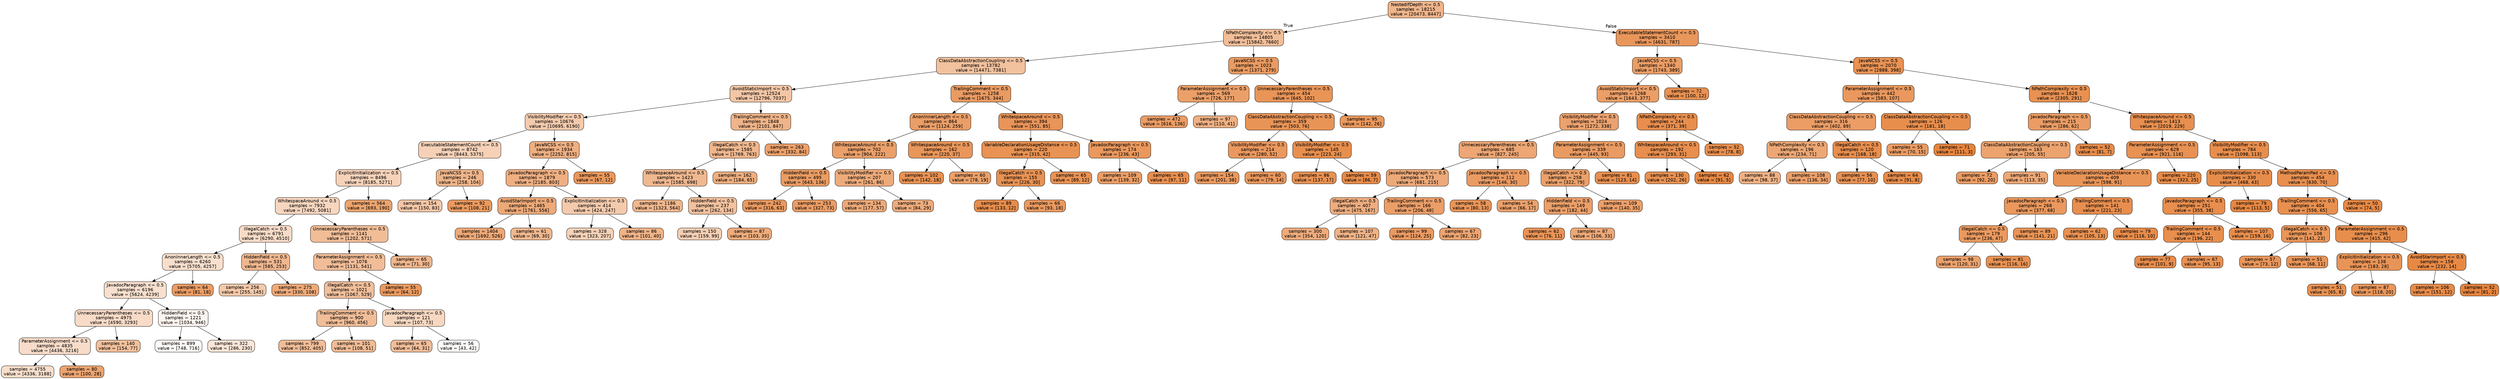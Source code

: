 digraph Tree {
node [shape=box, style="filled, rounded", color="black", fontname=helvetica] ;
edge [fontname=helvetica] ;
0 [label="NestedIfDepth <= 0.5\nsamples = 18215\nvalue = [20473, 8447]", fillcolor="#f0b58b"] ;
1 [label="NPathComplexity <= 0.5\nsamples = 14805\nvalue = [15842, 7660]", fillcolor="#f2be99"] ;
0 -> 1 [labeldistance=2.5, labelangle=45, headlabel="True"] ;
2 [label="ClassDataAbstractionCoupling <= 0.5\nsamples = 13782\nvalue = [14471, 7381]", fillcolor="#f2c19e"] ;
1 -> 2 ;
3 [label="AvoidStaticImport <= 0.5\nsamples = 12524\nvalue = [12796, 7037]", fillcolor="#f3c6a6"] ;
2 -> 3 ;
4 [label="VisibilityModifier <= 0.5\nsamples = 10676\nvalue = [10695, 6190]", fillcolor="#f4caac"] ;
3 -> 4 ;
5 [label="ExecutableStatementCount <= 0.5\nsamples = 8742\nvalue = [8443, 5375]", fillcolor="#f6d1b7"] ;
4 -> 5 ;
6 [label="ExplicitInitialization <= 0.5\nsamples = 8496\nvalue = [8185, 5271]", fillcolor="#f6d2b9"] ;
5 -> 6 ;
7 [label="WhitespaceAround <= 0.5\nsamples = 7932\nvalue = [7492, 5081]", fillcolor="#f7d6bf"] ;
6 -> 7 ;
8 [label="IllegalCatch <= 0.5\nsamples = 6791\nvalue = [6290, 4510]", fillcolor="#f8dbc7"] ;
7 -> 8 ;
9 [label="AnonInnerLength <= 0.5\nsamples = 6260\nvalue = [5705, 4257]", fillcolor="#f8dfcd"] ;
8 -> 9 ;
10 [label="JavadocParagraph <= 0.5\nsamples = 6196\nvalue = [5624, 4239]", fillcolor="#f9e0ce"] ;
9 -> 10 ;
11 [label="UnnecessaryParentheses <= 0.5\nsamples = 4975\nvalue = [4590, 3293]", fillcolor="#f8dbc7"] ;
10 -> 11 ;
12 [label="ParameterAssignment <= 0.5\nsamples = 4835\nvalue = [4436, 3216]", fillcolor="#f8dcc9"] ;
11 -> 12 ;
13 [label="samples = 4755\nvalue = [4336, 3188]", fillcolor="#f8decb"] ;
12 -> 13 ;
14 [label="samples = 80\nvalue = [100, 28]", fillcolor="#eca470"] ;
12 -> 14 ;
15 [label="samples = 140\nvalue = [154, 77]", fillcolor="#f2c09c"] ;
11 -> 15 ;
16 [label="HiddenField <= 0.5\nsamples = 1221\nvalue = [1034, 946]", fillcolor="#fdf4ee"] ;
10 -> 16 ;
17 [label="samples = 899\nvalue = [748, 716]", fillcolor="#fefaf7"] ;
16 -> 17 ;
18 [label="samples = 322\nvalue = [286, 230]", fillcolor="#fae6d8"] ;
16 -> 18 ;
19 [label="samples = 64\nvalue = [81, 18]", fillcolor="#eb9d65"] ;
9 -> 19 ;
20 [label="HiddenField <= 0.5\nsamples = 531\nvalue = [585, 253]", fillcolor="#f0b78f"] ;
8 -> 20 ;
21 [label="samples = 256\nvalue = [255, 145]", fillcolor="#f4c9aa"] ;
20 -> 21 ;
22 [label="samples = 275\nvalue = [330, 108]", fillcolor="#eeaa7a"] ;
20 -> 22 ;
23 [label="UnnecessaryParentheses <= 0.5\nsamples = 1141\nvalue = [1202, 571]", fillcolor="#f1bd97"] ;
7 -> 23 ;
24 [label="ParameterAssignment <= 0.5\nsamples = 1076\nvalue = [1131, 541]", fillcolor="#f1bd98"] ;
23 -> 24 ;
25 [label="IllegalCatch <= 0.5\nsamples = 1021\nvalue = [1067, 529]", fillcolor="#f2bf9b"] ;
24 -> 25 ;
26 [label="TrailingComment <= 0.5\nsamples = 900\nvalue = [960, 456]", fillcolor="#f1bd97"] ;
25 -> 26 ;
27 [label="samples = 799\nvalue = [852, 405]", fillcolor="#f1bd97"] ;
26 -> 27 ;
28 [label="samples = 101\nvalue = [108, 51]", fillcolor="#f1bc96"] ;
26 -> 28 ;
29 [label="JavadocParagraph <= 0.5\nsamples = 121\nvalue = [107, 73]", fillcolor="#f7d7c0"] ;
25 -> 29 ;
30 [label="samples = 65\nvalue = [64, 31]", fillcolor="#f2be99"] ;
29 -> 30 ;
31 [label="samples = 56\nvalue = [43, 42]", fillcolor="#fefcfa"] ;
29 -> 31 ;
32 [label="samples = 55\nvalue = [64, 12]", fillcolor="#ea995e"] ;
24 -> 32 ;
33 [label="samples = 65\nvalue = [71, 30]", fillcolor="#f0b68d"] ;
23 -> 33 ;
34 [label="samples = 564\nvalue = [693, 190]", fillcolor="#eca46f"] ;
6 -> 34 ;
35 [label="JavaNCSS <= 0.5\nsamples = 246\nvalue = [258, 104]", fillcolor="#efb489"] ;
5 -> 35 ;
36 [label="samples = 154\nvalue = [150, 83]", fillcolor="#f3c7a7"] ;
35 -> 36 ;
37 [label="samples = 92\nvalue = [108, 21]", fillcolor="#ea9a5f"] ;
35 -> 37 ;
38 [label="JavaNCSS <= 0.5\nsamples = 1934\nvalue = [2252, 815]", fillcolor="#eeaf81"] ;
4 -> 38 ;
39 [label="JavadocParagraph <= 0.5\nsamples = 1879\nvalue = [2185, 803]", fillcolor="#efaf82"] ;
38 -> 39 ;
40 [label="AvoidStarImport <= 0.5\nsamples = 1465\nvalue = [1761, 556]", fillcolor="#eda978"] ;
39 -> 40 ;
41 [label="samples = 1404\nvalue = [1692, 526]", fillcolor="#eda877"] ;
40 -> 41 ;
42 [label="samples = 61\nvalue = [69, 30]", fillcolor="#f0b88f"] ;
40 -> 42 ;
43 [label="ExplicitInitialization <= 0.5\nsamples = 414\nvalue = [424, 247]", fillcolor="#f4caac"] ;
39 -> 43 ;
44 [label="samples = 328\nvalue = [323, 207]", fillcolor="#f6d2b8"] ;
43 -> 44 ;
45 [label="samples = 86\nvalue = [101, 40]", fillcolor="#efb387"] ;
43 -> 45 ;
46 [label="samples = 55\nvalue = [67, 12]", fillcolor="#ea985c"] ;
38 -> 46 ;
47 [label="TrailingComment <= 0.5\nsamples = 1848\nvalue = [2101, 847]", fillcolor="#efb489"] ;
3 -> 47 ;
48 [label="IllegalCatch <= 0.5\nsamples = 1585\nvalue = [1769, 763]", fillcolor="#f0b78e"] ;
47 -> 48 ;
49 [label="WhitespaceAround <= 0.5\nsamples = 1423\nvalue = [1585, 698]", fillcolor="#f0b890"] ;
48 -> 49 ;
50 [label="samples = 1186\nvalue = [1323, 564]", fillcolor="#f0b78d"] ;
49 -> 50 ;
51 [label="HiddenField <= 0.5\nsamples = 237\nvalue = [262, 134]", fillcolor="#f2c19e"] ;
49 -> 51 ;
52 [label="samples = 150\nvalue = [159, 99]", fillcolor="#f5cfb4"] ;
51 -> 52 ;
53 [label="samples = 87\nvalue = [103, 35]", fillcolor="#eeac7c"] ;
51 -> 53 ;
54 [label="samples = 162\nvalue = [184, 65]", fillcolor="#eeae7f"] ;
48 -> 54 ;
55 [label="samples = 263\nvalue = [332, 84]", fillcolor="#eca16b"] ;
47 -> 55 ;
56 [label="TrailingComment <= 0.5\nsamples = 1258\nvalue = [1675, 344]", fillcolor="#ea9b62"] ;
2 -> 56 ;
57 [label="AnonInnerLength <= 0.5\nsamples = 864\nvalue = [1124, 259]", fillcolor="#eb9e67"] ;
56 -> 57 ;
58 [label="WhitespaceAround <= 0.5\nsamples = 702\nvalue = [904, 222]", fillcolor="#eba06a"] ;
57 -> 58 ;
59 [label="HiddenField <= 0.5\nsamples = 495\nvalue = [643, 136]", fillcolor="#ea9c63"] ;
58 -> 59 ;
60 [label="samples = 242\nvalue = [316, 63]", fillcolor="#ea9a60"] ;
59 -> 60 ;
61 [label="samples = 253\nvalue = [327, 73]", fillcolor="#eb9d65"] ;
59 -> 61 ;
62 [label="VisibilityModifier <= 0.5\nsamples = 207\nvalue = [261, 86]", fillcolor="#eeab7a"] ;
58 -> 62 ;
63 [label="samples = 134\nvalue = [177, 57]", fillcolor="#edaa79"] ;
62 -> 63 ;
64 [label="samples = 73\nvalue = [84, 29]", fillcolor="#eeac7d"] ;
62 -> 64 ;
65 [label="WhitespaceAround <= 0.5\nsamples = 162\nvalue = [220, 37]", fillcolor="#e9965a"] ;
57 -> 65 ;
66 [label="samples = 102\nvalue = [142, 18]", fillcolor="#e89152"] ;
65 -> 66 ;
67 [label="samples = 60\nvalue = [78, 19]", fillcolor="#eba069"] ;
65 -> 67 ;
68 [label="WhitespaceAround <= 0.5\nsamples = 394\nvalue = [551, 85]", fillcolor="#e99458"] ;
56 -> 68 ;
69 [label="VariableDeclarationUsageDistance <= 0.5\nsamples = 220\nvalue = [315, 42]", fillcolor="#e89253"] ;
68 -> 69 ;
70 [label="IllegalCatch <= 0.5\nsamples = 155\nvalue = [226, 30]", fillcolor="#e89253"] ;
69 -> 70 ;
71 [label="samples = 89\nvalue = [133, 12]", fillcolor="#e78c4b"] ;
70 -> 71 ;
72 [label="samples = 66\nvalue = [93, 18]", fillcolor="#ea995f"] ;
70 -> 72 ;
73 [label="samples = 65\nvalue = [89, 12]", fillcolor="#e99254"] ;
69 -> 73 ;
74 [label="JavadocParagraph <= 0.5\nsamples = 174\nvalue = [236, 43]", fillcolor="#ea985d"] ;
68 -> 74 ;
75 [label="samples = 109\nvalue = [139, 32]", fillcolor="#eb9e67"] ;
74 -> 75 ;
76 [label="samples = 65\nvalue = [97, 11]", fillcolor="#e88f4f"] ;
74 -> 76 ;
77 [label="JavaNCSS <= 0.5\nsamples = 1023\nvalue = [1371, 279]", fillcolor="#ea9b61"] ;
1 -> 77 ;
78 [label="ParameterAssignment <= 0.5\nsamples = 569\nvalue = [726, 177]", fillcolor="#eba069"] ;
77 -> 78 ;
79 [label="samples = 472\nvalue = [616, 136]", fillcolor="#eb9d65"] ;
78 -> 79 ;
80 [label="samples = 97\nvalue = [110, 41]", fillcolor="#efb083"] ;
78 -> 80 ;
81 [label="UnnecessaryParentheses <= 0.5\nsamples = 454\nvalue = [645, 102]", fillcolor="#e99558"] ;
77 -> 81 ;
82 [label="ClassDataAbstractionCoupling <= 0.5\nsamples = 359\nvalue = [503, 76]", fillcolor="#e99457"] ;
81 -> 82 ;
83 [label="VisibilityModifier <= 0.5\nsamples = 214\nvalue = [280, 52]", fillcolor="#ea985e"] ;
82 -> 83 ;
84 [label="samples = 154\nvalue = [201, 38]", fillcolor="#ea995e"] ;
83 -> 84 ;
85 [label="samples = 60\nvalue = [79, 14]", fillcolor="#ea975c"] ;
83 -> 85 ;
86 [label="VisibilityModifier <= 0.5\nsamples = 145\nvalue = [223, 24]", fillcolor="#e88f4e"] ;
82 -> 86 ;
87 [label="samples = 86\nvalue = [137, 17]", fillcolor="#e89152"] ;
86 -> 87 ;
88 [label="samples = 59\nvalue = [86, 7]", fillcolor="#e78b49"] ;
86 -> 88 ;
89 [label="samples = 95\nvalue = [142, 26]", fillcolor="#ea985d"] ;
81 -> 89 ;
90 [label="ExecutableStatementCount <= 0.5\nsamples = 3410\nvalue = [4631, 787]", fillcolor="#e9965b"] ;
0 -> 90 [labeldistance=2.5, labelangle=-45, headlabel="False"] ;
91 [label="JavaNCSS <= 0.5\nsamples = 1340\nvalue = [1743, 389]", fillcolor="#eb9d65"] ;
90 -> 91 ;
92 [label="AvoidStaticImport <= 0.5\nsamples = 1268\nvalue = [1643, 377]", fillcolor="#eb9e66"] ;
91 -> 92 ;
93 [label="VisibilityModifier <= 0.5\nsamples = 1024\nvalue = [1272, 338]", fillcolor="#eca26e"] ;
92 -> 93 ;
94 [label="UnnecessaryParentheses <= 0.5\nsamples = 685\nvalue = [827, 245]", fillcolor="#eda674"] ;
93 -> 94 ;
95 [label="JavadocParagraph <= 0.5\nsamples = 573\nvalue = [681, 215]", fillcolor="#eda978"] ;
94 -> 95 ;
96 [label="IllegalCatch <= 0.5\nsamples = 407\nvalue = [475, 167]", fillcolor="#eead7f"] ;
95 -> 96 ;
97 [label="samples = 300\nvalue = [354, 120]", fillcolor="#eeac7c"] ;
96 -> 97 ;
98 [label="samples = 107\nvalue = [121, 47]", fillcolor="#efb286"] ;
96 -> 98 ;
99 [label="TrailingComment <= 0.5\nsamples = 166\nvalue = [206, 48]", fillcolor="#eb9e67"] ;
95 -> 99 ;
100 [label="samples = 99\nvalue = [124, 25]", fillcolor="#ea9a61"] ;
99 -> 100 ;
101 [label="samples = 67\nvalue = [82, 23]", fillcolor="#eca471"] ;
99 -> 101 ;
102 [label="JavadocParagraph <= 0.5\nsamples = 112\nvalue = [146, 30]", fillcolor="#ea9b62"] ;
94 -> 102 ;
103 [label="samples = 58\nvalue = [80, 13]", fillcolor="#e99559"] ;
102 -> 103 ;
104 [label="samples = 54\nvalue = [66, 17]", fillcolor="#eca16c"] ;
102 -> 104 ;
105 [label="ParameterAssignment <= 0.5\nsamples = 339\nvalue = [445, 93]", fillcolor="#ea9b62"] ;
93 -> 105 ;
106 [label="IllegalCatch <= 0.5\nsamples = 258\nvalue = [322, 79]", fillcolor="#eba06a"] ;
105 -> 106 ;
107 [label="HiddenField <= 0.5\nsamples = 149\nvalue = [182, 44]", fillcolor="#eb9f69"] ;
106 -> 107 ;
108 [label="samples = 62\nvalue = [76, 11]", fillcolor="#e99356"] ;
107 -> 108 ;
109 [label="samples = 87\nvalue = [106, 33]", fillcolor="#eda877"] ;
107 -> 109 ;
110 [label="samples = 109\nvalue = [140, 35]", fillcolor="#eca06a"] ;
106 -> 110 ;
111 [label="samples = 81\nvalue = [123, 14]", fillcolor="#e88f50"] ;
105 -> 111 ;
112 [label="NPathComplexity <= 0.5\nsamples = 244\nvalue = [371, 39]", fillcolor="#e88e4e"] ;
92 -> 112 ;
113 [label="WhitespaceAround <= 0.5\nsamples = 192\nvalue = [293, 31]", fillcolor="#e88e4e"] ;
112 -> 113 ;
114 [label="samples = 130\nvalue = [202, 26]", fillcolor="#e89152"] ;
113 -> 114 ;
115 [label="samples = 62\nvalue = [91, 5]", fillcolor="#e68844"] ;
113 -> 115 ;
116 [label="samples = 52\nvalue = [78, 8]", fillcolor="#e88e4d"] ;
112 -> 116 ;
117 [label="samples = 72\nvalue = [100, 12]", fillcolor="#e89051"] ;
91 -> 117 ;
118 [label="JavaNCSS <= 0.5\nsamples = 2070\nvalue = [2888, 398]", fillcolor="#e99254"] ;
90 -> 118 ;
119 [label="ParameterAssignment <= 0.5\nsamples = 442\nvalue = [583, 107]", fillcolor="#ea985d"] ;
118 -> 119 ;
120 [label="ClassDataAbstractionCoupling <= 0.5\nsamples = 316\nvalue = [402, 89]", fillcolor="#eb9d65"] ;
119 -> 120 ;
121 [label="NPathComplexity <= 0.5\nsamples = 196\nvalue = [234, 71]", fillcolor="#eda775"] ;
120 -> 121 ;
122 [label="samples = 88\nvalue = [98, 37]", fillcolor="#efb184"] ;
121 -> 122 ;
123 [label="samples = 108\nvalue = [136, 34]", fillcolor="#eca06a"] ;
121 -> 123 ;
124 [label="IllegalCatch <= 0.5\nsamples = 120\nvalue = [168, 18]", fillcolor="#e88e4e"] ;
120 -> 124 ;
125 [label="samples = 56\nvalue = [77, 10]", fillcolor="#e89153"] ;
124 -> 125 ;
126 [label="samples = 64\nvalue = [91, 8]", fillcolor="#e78c4a"] ;
124 -> 126 ;
127 [label="ClassDataAbstractionCoupling <= 0.5\nsamples = 126\nvalue = [181, 18]", fillcolor="#e88e4d"] ;
119 -> 127 ;
128 [label="samples = 55\nvalue = [70, 15]", fillcolor="#eb9c63"] ;
127 -> 128 ;
129 [label="samples = 71\nvalue = [111, 3]", fillcolor="#e6843e"] ;
127 -> 129 ;
130 [label="NPathComplexity <= 0.5\nsamples = 1628\nvalue = [2305, 291]", fillcolor="#e89152"] ;
118 -> 130 ;
131 [label="JavadocParagraph <= 0.5\nsamples = 215\nvalue = [286, 62]", fillcolor="#eb9c64"] ;
130 -> 131 ;
132 [label="ClassDataAbstractionCoupling <= 0.5\nsamples = 163\nvalue = [205, 55]", fillcolor="#eca36e"] ;
131 -> 132 ;
133 [label="samples = 72\nvalue = [92, 20]", fillcolor="#eb9c64"] ;
132 -> 133 ;
134 [label="samples = 91\nvalue = [113, 35]", fillcolor="#eda876"] ;
132 -> 134 ;
135 [label="samples = 52\nvalue = [81, 7]", fillcolor="#e78c4a"] ;
131 -> 135 ;
136 [label="WhitespaceAround <= 0.5\nsamples = 1413\nvalue = [2019, 229]", fillcolor="#e88f4f"] ;
130 -> 136 ;
137 [label="ParameterAssignment <= 0.5\nsamples = 629\nvalue = [921, 116]", fillcolor="#e89152"] ;
136 -> 137 ;
138 [label="VariableDeclarationUsageDistance <= 0.5\nsamples = 409\nvalue = [598, 91]", fillcolor="#e99457"] ;
137 -> 138 ;
139 [label="JavadocParagraph <= 0.5\nsamples = 268\nvalue = [377, 68]", fillcolor="#ea985d"] ;
138 -> 139 ;
140 [label="IllegalCatch <= 0.5\nsamples = 179\nvalue = [236, 47]", fillcolor="#ea9a60"] ;
139 -> 140 ;
141 [label="samples = 98\nvalue = [120, 31]", fillcolor="#eca26c"] ;
140 -> 141 ;
142 [label="samples = 81\nvalue = [116, 16]", fillcolor="#e99254"] ;
140 -> 142 ;
143 [label="samples = 89\nvalue = [141, 21]", fillcolor="#e99456"] ;
139 -> 143 ;
144 [label="TrailingComment <= 0.5\nsamples = 141\nvalue = [221, 23]", fillcolor="#e88e4e"] ;
138 -> 144 ;
145 [label="samples = 62\nvalue = [105, 13]", fillcolor="#e89152"] ;
144 -> 145 ;
146 [label="samples = 79\nvalue = [116, 10]", fillcolor="#e78c4a"] ;
144 -> 146 ;
147 [label="samples = 220\nvalue = [323, 25]", fillcolor="#e78b48"] ;
137 -> 147 ;
148 [label="VisibilityModifier <= 0.5\nsamples = 784\nvalue = [1098, 113]", fillcolor="#e88e4d"] ;
136 -> 148 ;
149 [label="ExplicitInitialization <= 0.5\nsamples = 330\nvalue = [468, 43]", fillcolor="#e78d4b"] ;
148 -> 149 ;
150 [label="JavadocParagraph <= 0.5\nsamples = 251\nvalue = [355, 38]", fillcolor="#e88e4e"] ;
149 -> 150 ;
151 [label="TrailingComment <= 0.5\nsamples = 144\nvalue = [196, 22]", fillcolor="#e88f4f"] ;
150 -> 151 ;
152 [label="samples = 77\nvalue = [101, 9]", fillcolor="#e78c4b"] ;
151 -> 152 ;
153 [label="samples = 67\nvalue = [95, 13]", fillcolor="#e99254"] ;
151 -> 153 ;
154 [label="samples = 107\nvalue = [159, 16]", fillcolor="#e88e4d"] ;
150 -> 154 ;
155 [label="samples = 79\nvalue = [113, 5]", fillcolor="#e68742"] ;
149 -> 155 ;
156 [label="MethodParamPad <= 0.5\nsamples = 454\nvalue = [630, 70]", fillcolor="#e88f4f"] ;
148 -> 156 ;
157 [label="TrailingComment <= 0.5\nsamples = 404\nvalue = [556, 65]", fillcolor="#e89050"] ;
156 -> 157 ;
158 [label="IllegalCatch <= 0.5\nsamples = 108\nvalue = [141, 23]", fillcolor="#e99659"] ;
157 -> 158 ;
159 [label="samples = 57\nvalue = [73, 12]", fillcolor="#e9965a"] ;
158 -> 159 ;
160 [label="samples = 51\nvalue = [68, 11]", fillcolor="#e99559"] ;
158 -> 160 ;
161 [label="ParameterAssignment <= 0.5\nsamples = 296\nvalue = [415, 42]", fillcolor="#e88e4d"] ;
157 -> 161 ;
162 [label="ExplicitInitialization <= 0.5\nsamples = 138\nvalue = [183, 28]", fillcolor="#e99457"] ;
161 -> 162 ;
163 [label="samples = 51\nvalue = [65, 8]", fillcolor="#e89151"] ;
162 -> 163 ;
164 [label="samples = 87\nvalue = [118, 20]", fillcolor="#e9965b"] ;
162 -> 164 ;
165 [label="AvoidStarImport <= 0.5\nsamples = 158\nvalue = [232, 14]", fillcolor="#e78945"] ;
161 -> 165 ;
166 [label="samples = 106\nvalue = [151, 12]", fillcolor="#e78b49"] ;
165 -> 166 ;
167 [label="samples = 52\nvalue = [81, 2]", fillcolor="#e6843e"] ;
165 -> 167 ;
168 [label="samples = 50\nvalue = [74, 5]", fillcolor="#e78a46"] ;
156 -> 168 ;
}